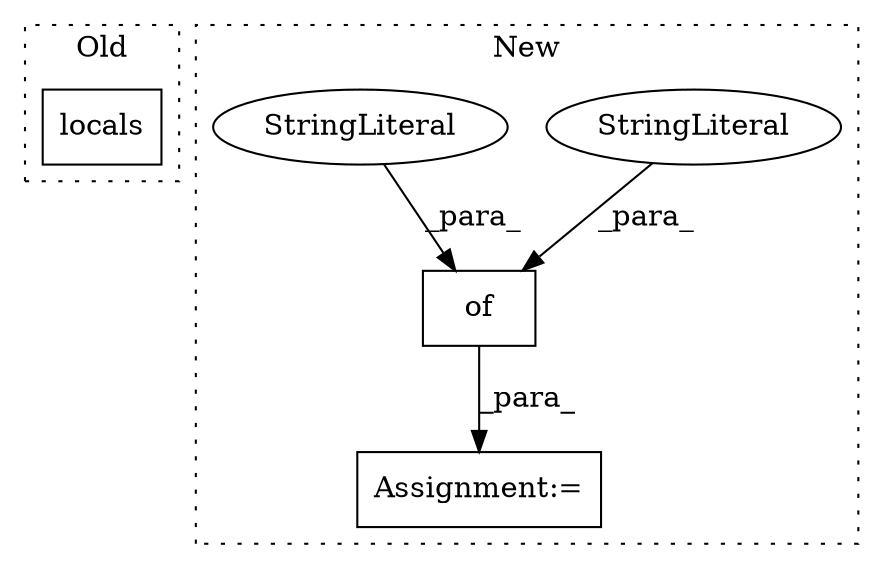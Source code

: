 digraph G {
subgraph cluster0 {
1 [label="locals" a="32" s="3376" l="8" shape="box"];
label = "Old";
style="dotted";
}
subgraph cluster1 {
2 [label="of" a="32" s="3126,3212" l="3,1" shape="box"];
3 [label="StringLiteral" a="45" s="3201" l="6" shape="ellipse"];
4 [label="Assignment:=" a="7" s="3121" l="1" shape="box"];
5 [label="StringLiteral" a="45" s="3129" l="6" shape="ellipse"];
label = "New";
style="dotted";
}
2 -> 4 [label="_para_"];
3 -> 2 [label="_para_"];
5 -> 2 [label="_para_"];
}